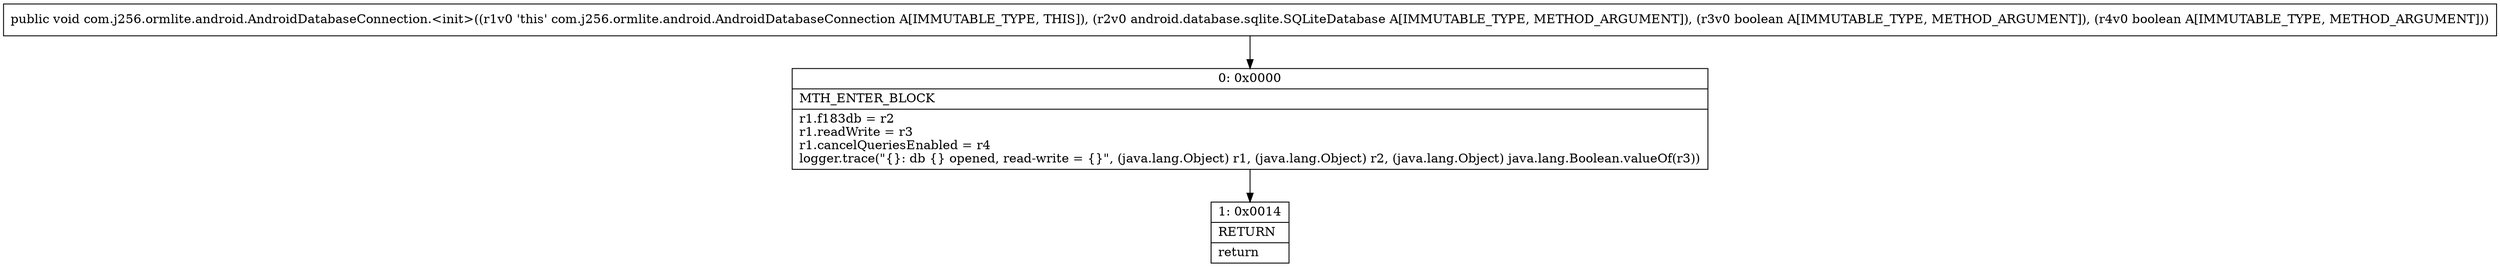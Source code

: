 digraph "CFG forcom.j256.ormlite.android.AndroidDatabaseConnection.\<init\>(Landroid\/database\/sqlite\/SQLiteDatabase;ZZ)V" {
Node_0 [shape=record,label="{0\:\ 0x0000|MTH_ENTER_BLOCK\l|r1.f183db = r2\lr1.readWrite = r3\lr1.cancelQueriesEnabled = r4\llogger.trace(\"\{\}: db \{\} opened, read\-write = \{\}\", (java.lang.Object) r1, (java.lang.Object) r2, (java.lang.Object) java.lang.Boolean.valueOf(r3))\l}"];
Node_1 [shape=record,label="{1\:\ 0x0014|RETURN\l|return\l}"];
MethodNode[shape=record,label="{public void com.j256.ormlite.android.AndroidDatabaseConnection.\<init\>((r1v0 'this' com.j256.ormlite.android.AndroidDatabaseConnection A[IMMUTABLE_TYPE, THIS]), (r2v0 android.database.sqlite.SQLiteDatabase A[IMMUTABLE_TYPE, METHOD_ARGUMENT]), (r3v0 boolean A[IMMUTABLE_TYPE, METHOD_ARGUMENT]), (r4v0 boolean A[IMMUTABLE_TYPE, METHOD_ARGUMENT])) }"];
MethodNode -> Node_0;
Node_0 -> Node_1;
}

